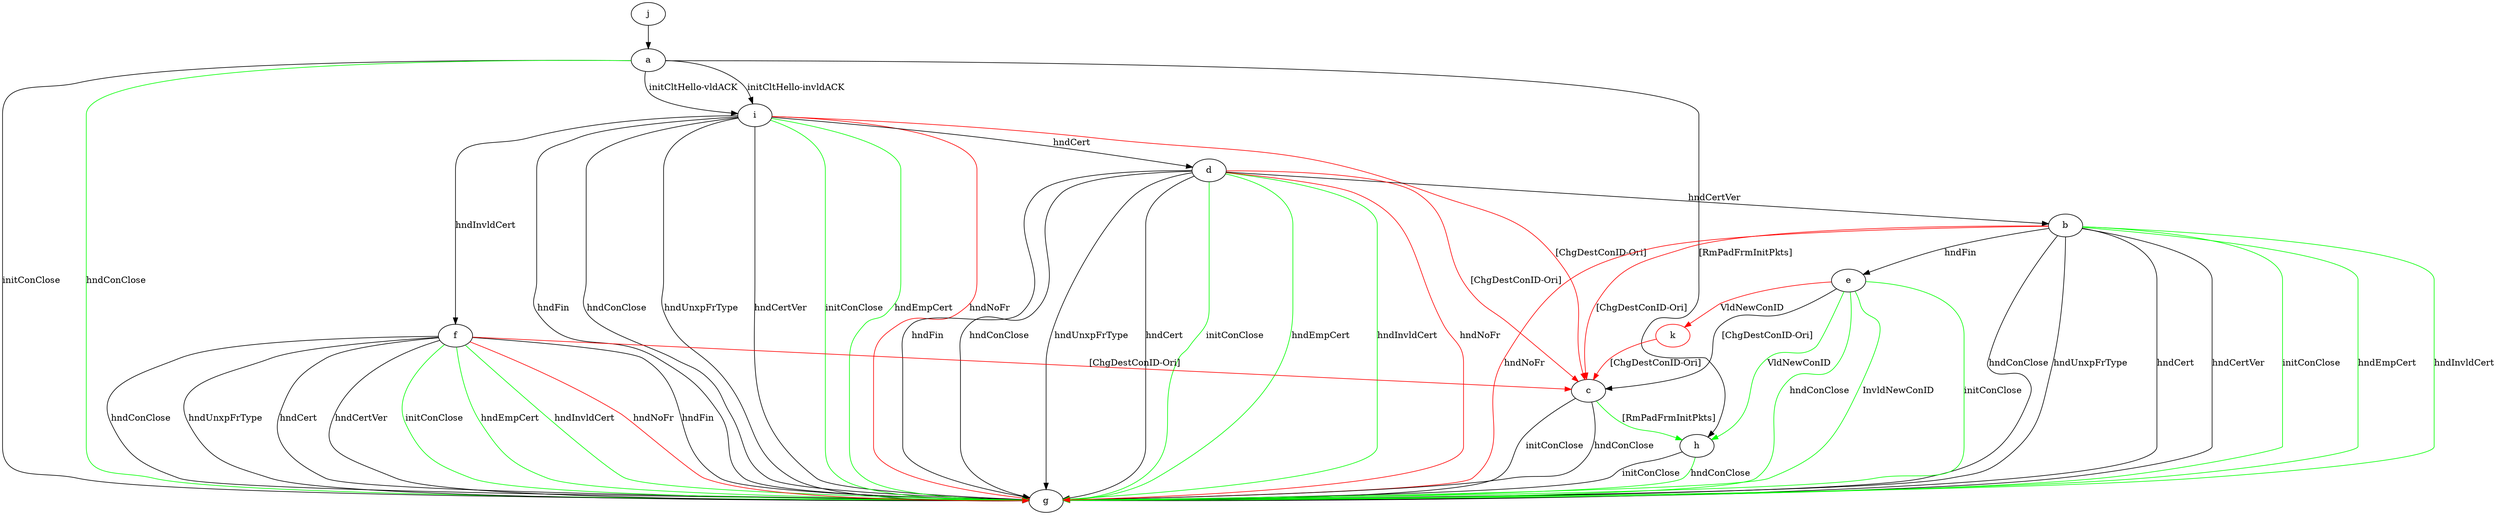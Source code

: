 digraph "" {
	a -> g	[key=0,
		label="initConClose "];
	a -> g	[key=1,
		color=green,
		label="hndConClose "];
	a -> h	[key=0,
		label="[RmPadFrmInitPkts] "];
	a -> i	[key=0,
		label="initCltHello-vldACK "];
	a -> i	[key=1,
		label="initCltHello-invldACK "];
	b -> c	[key=0,
		color=red,
		label="[ChgDestConID-Ori] "];
	b -> e	[key=0,
		label="hndFin "];
	b -> g	[key=0,
		label="hndConClose "];
	b -> g	[key=1,
		label="hndUnxpFrType "];
	b -> g	[key=2,
		label="hndCert "];
	b -> g	[key=3,
		label="hndCertVer "];
	b -> g	[key=4,
		color=green,
		label="initConClose "];
	b -> g	[key=5,
		color=green,
		label="hndEmpCert "];
	b -> g	[key=6,
		color=green,
		label="hndInvldCert "];
	b -> g	[key=7,
		color=red,
		label="hndNoFr "];
	c -> g	[key=0,
		label="initConClose "];
	c -> g	[key=1,
		label="hndConClose "];
	c -> h	[key=0,
		color=green,
		label="[RmPadFrmInitPkts] "];
	d -> b	[key=0,
		label="hndCertVer "];
	d -> c	[key=0,
		color=red,
		label="[ChgDestConID-Ori] "];
	d -> g	[key=0,
		label="hndFin "];
	d -> g	[key=1,
		label="hndConClose "];
	d -> g	[key=2,
		label="hndUnxpFrType "];
	d -> g	[key=3,
		label="hndCert "];
	d -> g	[key=4,
		color=green,
		label="initConClose "];
	d -> g	[key=5,
		color=green,
		label="hndEmpCert "];
	d -> g	[key=6,
		color=green,
		label="hndInvldCert "];
	d -> g	[key=7,
		color=red,
		label="hndNoFr "];
	e -> c	[key=0,
		label="[ChgDestConID-Ori] "];
	e -> g	[key=0,
		color=green,
		label="initConClose "];
	e -> g	[key=1,
		color=green,
		label="hndConClose "];
	e -> g	[key=2,
		color=green,
		label="InvldNewConID "];
	e -> h	[key=0,
		color=green,
		label="VldNewConID "];
	k	[color=red];
	e -> k	[key=0,
		color=red,
		label="VldNewConID "];
	f -> c	[key=0,
		color=red,
		label="[ChgDestConID-Ori] "];
	f -> g	[key=0,
		label="hndFin "];
	f -> g	[key=1,
		label="hndConClose "];
	f -> g	[key=2,
		label="hndUnxpFrType "];
	f -> g	[key=3,
		label="hndCert "];
	f -> g	[key=4,
		label="hndCertVer "];
	f -> g	[key=5,
		color=green,
		label="initConClose "];
	f -> g	[key=6,
		color=green,
		label="hndEmpCert "];
	f -> g	[key=7,
		color=green,
		label="hndInvldCert "];
	f -> g	[key=8,
		color=red,
		label="hndNoFr "];
	h -> g	[key=0,
		label="initConClose "];
	h -> g	[key=1,
		color=green,
		label="hndConClose "];
	i -> c	[key=0,
		color=red,
		label="[ChgDestConID-Ori] "];
	i -> d	[key=0,
		label="hndCert "];
	i -> f	[key=0,
		label="hndInvldCert "];
	i -> g	[key=0,
		label="hndFin "];
	i -> g	[key=1,
		label="hndConClose "];
	i -> g	[key=2,
		label="hndUnxpFrType "];
	i -> g	[key=3,
		label="hndCertVer "];
	i -> g	[key=4,
		color=green,
		label="initConClose "];
	i -> g	[key=5,
		color=green,
		label="hndEmpCert "];
	i -> g	[key=6,
		color=red,
		label="hndNoFr "];
	j -> a	[key=0];
	k -> c	[key=0,
		color=red,
		label="[ChgDestConID-Ori] "];
}
